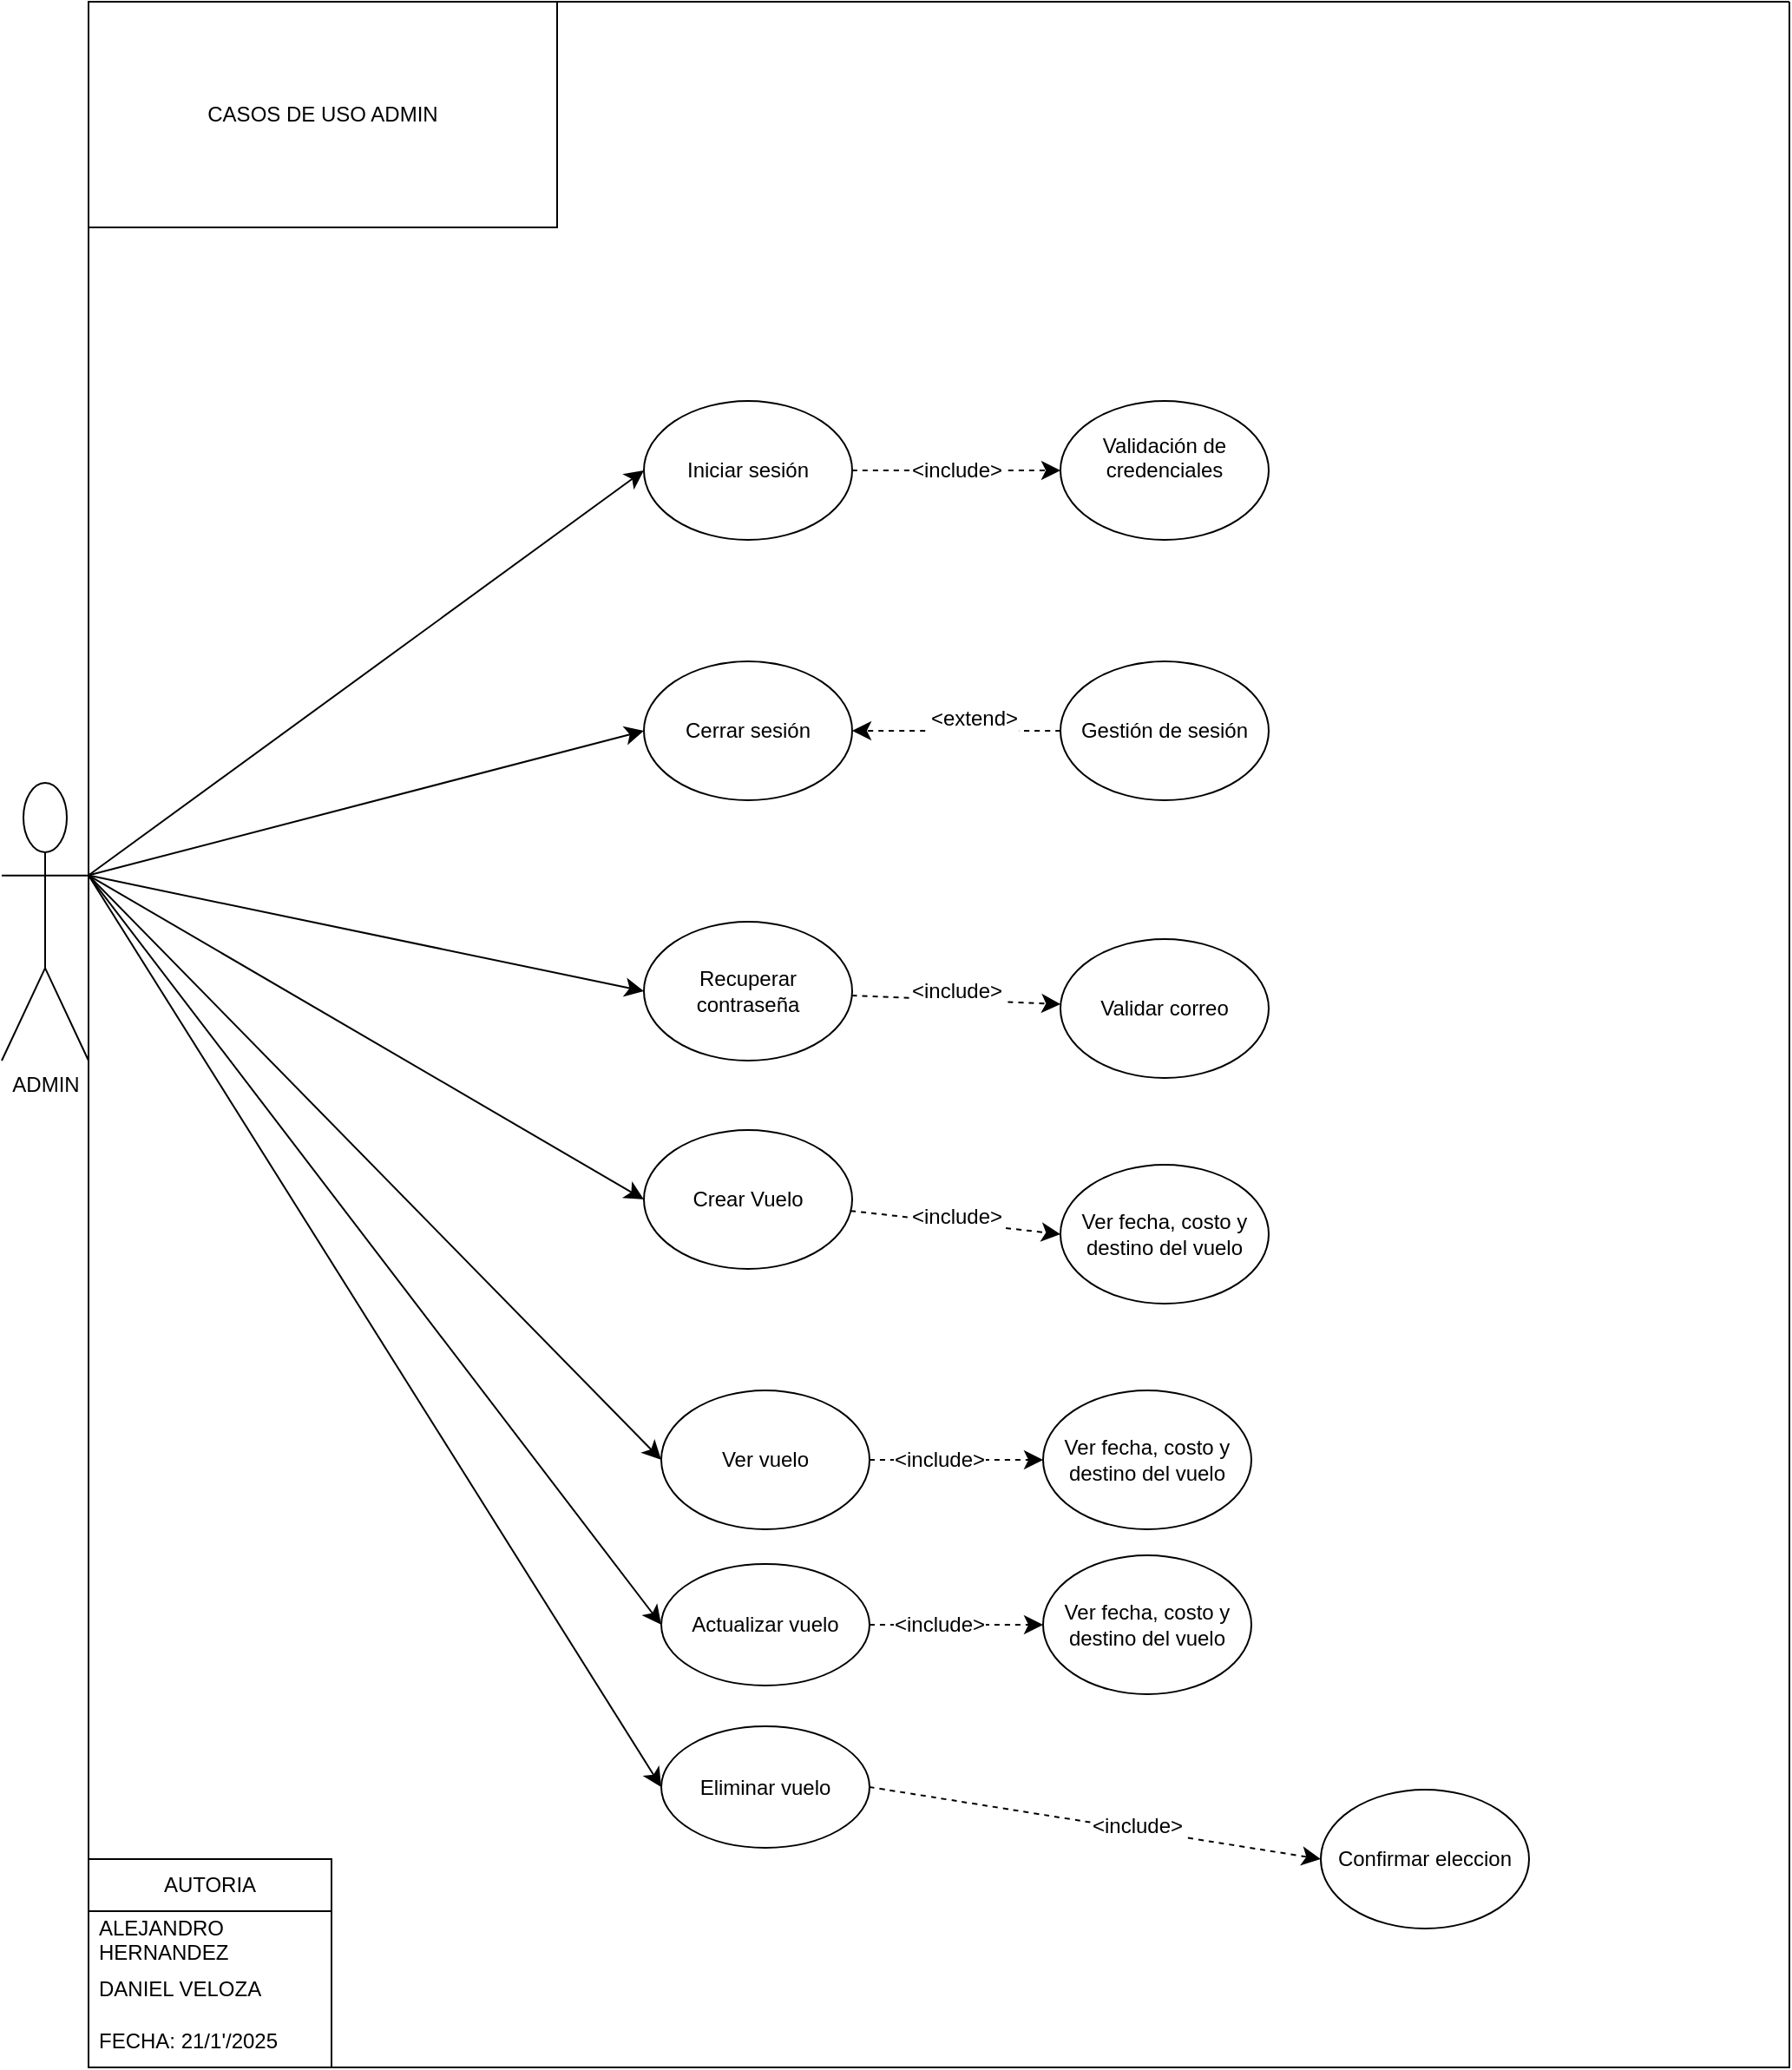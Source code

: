 <mxfile version="28.2.5">
  <diagram name="Página-1" id="OSQ5VL9YFICHIdU-cWH4">
    <mxGraphModel dx="1744" dy="1074" grid="1" gridSize="10" guides="1" tooltips="1" connect="1" arrows="1" fold="1" page="1" pageScale="1" pageWidth="827" pageHeight="1169" math="0" shadow="0">
      <root>
        <mxCell id="0" />
        <mxCell id="1" parent="0" />
        <mxCell id="gXrws0KwQ__GUP1Du7Zc-1" value="ADMIN" style="shape=umlActor;verticalLabelPosition=bottom;verticalAlign=top;html=1;outlineConnect=0;movable=1;resizable=1;rotatable=1;deletable=1;editable=1;locked=0;connectable=1;" parent="1" vertex="1">
          <mxGeometry x="170" y="1070" width="50" height="160" as="geometry" />
        </mxCell>
        <mxCell id="gXrws0KwQ__GUP1Du7Zc-11" value="" style="endArrow=classic;html=1;rounded=0;fontSize=12;startSize=8;endSize=8;curved=1;exitX=1;exitY=0.333;exitDx=0;exitDy=0;exitPerimeter=0;entryX=0;entryY=0.5;entryDx=0;entryDy=0;" parent="1" source="gXrws0KwQ__GUP1Du7Zc-1" target="gXrws0KwQ__GUP1Du7Zc-7" edge="1">
          <mxGeometry width="50" height="50" relative="1" as="geometry">
            <mxPoint x="460" y="1360" as="sourcePoint" />
            <mxPoint x="510" y="1310" as="targetPoint" />
          </mxGeometry>
        </mxCell>
        <mxCell id="gXrws0KwQ__GUP1Du7Zc-13" value="" style="endArrow=classic;html=1;rounded=0;fontSize=12;startSize=8;endSize=8;curved=1;entryX=0;entryY=0.5;entryDx=0;entryDy=0;exitX=1;exitY=0.333;exitDx=0;exitDy=0;exitPerimeter=0;" parent="1" source="gXrws0KwQ__GUP1Du7Zc-1" target="gXrws0KwQ__GUP1Du7Zc-8" edge="1">
          <mxGeometry width="50" height="50" relative="1" as="geometry">
            <mxPoint x="230" y="1120" as="sourcePoint" />
            <mxPoint x="350" y="1090" as="targetPoint" />
          </mxGeometry>
        </mxCell>
        <mxCell id="gXrws0KwQ__GUP1Du7Zc-14" value="" style="endArrow=classic;html=1;rounded=0;fontSize=12;startSize=8;endSize=8;curved=1;entryX=0;entryY=0.5;entryDx=0;entryDy=0;exitX=1;exitY=0.333;exitDx=0;exitDy=0;exitPerimeter=0;" parent="1" source="gXrws0KwQ__GUP1Du7Zc-1" target="gXrws0KwQ__GUP1Du7Zc-10" edge="1">
          <mxGeometry width="50" height="50" relative="1" as="geometry">
            <mxPoint x="230" y="1130" as="sourcePoint" />
            <mxPoint x="450" y="1120" as="targetPoint" />
          </mxGeometry>
        </mxCell>
        <mxCell id="gXrws0KwQ__GUP1Du7Zc-27" value="" style="endArrow=classic;html=1;rounded=0;fontSize=12;startSize=8;endSize=8;curved=1;exitX=1;exitY=0.333;exitDx=0;exitDy=0;exitPerimeter=0;entryX=0;entryY=0.5;entryDx=0;entryDy=0;" parent="1" source="gXrws0KwQ__GUP1Du7Zc-1" target="gXrws0KwQ__GUP1Du7Zc-22" edge="1">
          <mxGeometry width="50" height="50" relative="1" as="geometry">
            <mxPoint x="460" y="2190" as="sourcePoint" />
            <mxPoint x="510" y="2140" as="targetPoint" />
          </mxGeometry>
        </mxCell>
        <mxCell id="gXrws0KwQ__GUP1Du7Zc-28" value="" style="endArrow=classic;html=1;rounded=0;fontSize=12;startSize=8;endSize=8;curved=1;entryX=0;entryY=0.5;entryDx=0;entryDy=0;exitX=1;exitY=0.333;exitDx=0;exitDy=0;exitPerimeter=0;" parent="1" source="gXrws0KwQ__GUP1Du7Zc-1" target="gXrws0KwQ__GUP1Du7Zc-25" edge="1">
          <mxGeometry width="50" height="50" relative="1" as="geometry">
            <mxPoint x="180" y="2170" as="sourcePoint" />
            <mxPoint x="440" y="2747" as="targetPoint" />
          </mxGeometry>
        </mxCell>
        <mxCell id="gXrws0KwQ__GUP1Du7Zc-34" value="CASOS DE USO ADMIN" style="rounded=0;whiteSpace=wrap;html=1;" parent="1" vertex="1">
          <mxGeometry x="220" y="620" width="270" height="130" as="geometry" />
        </mxCell>
        <mxCell id="gXrws0KwQ__GUP1Du7Zc-37" value="" style="endArrow=classic;html=1;rounded=0;fontSize=12;startSize=8;endSize=8;curved=1;entryX=0;entryY=0.5;entryDx=0;entryDy=0;exitX=1;exitY=0.333;exitDx=0;exitDy=0;exitPerimeter=0;" parent="1" source="gXrws0KwQ__GUP1Du7Zc-1" target="gXrws0KwQ__GUP1Du7Zc-35" edge="1">
          <mxGeometry width="50" height="50" relative="1" as="geometry">
            <mxPoint x="230" y="1133" as="sourcePoint" />
            <mxPoint x="560" y="1610" as="targetPoint" />
          </mxGeometry>
        </mxCell>
        <mxCell id="gXrws0KwQ__GUP1Du7Zc-41" value="" style="endArrow=classic;html=1;rounded=0;fontSize=12;startSize=8;endSize=8;curved=1;entryX=0;entryY=0.5;entryDx=0;entryDy=0;exitX=1;exitY=0.333;exitDx=0;exitDy=0;exitPerimeter=0;" parent="1" source="gXrws0KwQ__GUP1Du7Zc-1" target="gXrws0KwQ__GUP1Du7Zc-36" edge="1">
          <mxGeometry width="50" height="50" relative="1" as="geometry">
            <mxPoint x="230" y="1133" as="sourcePoint" />
            <mxPoint x="560" y="1705" as="targetPoint" />
          </mxGeometry>
        </mxCell>
        <mxCell id="H0NOT6mkGsO6BSwvmsrd-1" value="" style="swimlane;startSize=0;" parent="1" vertex="1">
          <mxGeometry x="220" y="620" width="980" height="1190" as="geometry" />
        </mxCell>
        <mxCell id="H0NOT6mkGsO6BSwvmsrd-2" value="AUTORIA" style="swimlane;fontStyle=0;childLayout=stackLayout;horizontal=1;startSize=30;horizontalStack=0;resizeParent=1;resizeParentMax=0;resizeLast=0;collapsible=1;marginBottom=0;whiteSpace=wrap;html=1;" parent="H0NOT6mkGsO6BSwvmsrd-1" vertex="1">
          <mxGeometry y="1070" width="140" height="120" as="geometry" />
        </mxCell>
        <mxCell id="H0NOT6mkGsO6BSwvmsrd-3" value="ALEJANDRO HERNANDEZ" style="text;strokeColor=none;fillColor=none;align=left;verticalAlign=middle;spacingLeft=4;spacingRight=4;overflow=hidden;points=[[0,0.5],[1,0.5]];portConstraint=eastwest;rotatable=0;whiteSpace=wrap;html=1;" parent="H0NOT6mkGsO6BSwvmsrd-2" vertex="1">
          <mxGeometry y="30" width="140" height="30" as="geometry" />
        </mxCell>
        <mxCell id="H0NOT6mkGsO6BSwvmsrd-4" value="DANIEL VELOZA" style="text;strokeColor=none;fillColor=none;align=left;verticalAlign=middle;spacingLeft=4;spacingRight=4;overflow=hidden;points=[[0,0.5],[1,0.5]];portConstraint=eastwest;rotatable=0;whiteSpace=wrap;html=1;" parent="H0NOT6mkGsO6BSwvmsrd-2" vertex="1">
          <mxGeometry y="60" width="140" height="30" as="geometry" />
        </mxCell>
        <mxCell id="H0NOT6mkGsO6BSwvmsrd-5" value="FECHA: 21/1&#39;/2025" style="text;strokeColor=none;fillColor=none;align=left;verticalAlign=middle;spacingLeft=4;spacingRight=4;overflow=hidden;points=[[0,0.5],[1,0.5]];portConstraint=eastwest;rotatable=0;whiteSpace=wrap;html=1;" parent="H0NOT6mkGsO6BSwvmsrd-2" vertex="1">
          <mxGeometry y="90" width="140" height="30" as="geometry" />
        </mxCell>
        <mxCell id="gXrws0KwQ__GUP1Du7Zc-6" style="edgeStyle=none;curved=1;rounded=0;orthogonalLoop=1;jettySize=auto;html=1;fontSize=12;startSize=8;endSize=8;dashed=1;" parent="H0NOT6mkGsO6BSwvmsrd-1" source="gXrws0KwQ__GUP1Du7Zc-7" target="gXrws0KwQ__GUP1Du7Zc-17" edge="1">
          <mxGeometry relative="1" as="geometry" />
        </mxCell>
        <mxCell id="gXrws0KwQ__GUP1Du7Zc-7" value="Iniciar sesión" style="ellipse;whiteSpace=wrap;html=1;" parent="H0NOT6mkGsO6BSwvmsrd-1" vertex="1">
          <mxGeometry x="320" y="230" width="120" height="80" as="geometry" />
        </mxCell>
        <mxCell id="gXrws0KwQ__GUP1Du7Zc-8" value="Cerrar sesión" style="ellipse;whiteSpace=wrap;html=1;" parent="H0NOT6mkGsO6BSwvmsrd-1" vertex="1">
          <mxGeometry x="320" y="380" width="120" height="80" as="geometry" />
        </mxCell>
        <mxCell id="gXrws0KwQ__GUP1Du7Zc-9" style="edgeStyle=none;curved=1;rounded=0;orthogonalLoop=1;jettySize=auto;html=1;fontSize=12;startSize=8;endSize=8;dashed=1;" parent="H0NOT6mkGsO6BSwvmsrd-1" source="gXrws0KwQ__GUP1Du7Zc-10" target="gXrws0KwQ__GUP1Du7Zc-20" edge="1">
          <mxGeometry relative="1" as="geometry" />
        </mxCell>
        <mxCell id="gXrws0KwQ__GUP1Du7Zc-10" value="Recuperar contraseña" style="ellipse;whiteSpace=wrap;html=1;" parent="H0NOT6mkGsO6BSwvmsrd-1" vertex="1">
          <mxGeometry x="320" y="530" width="120" height="80" as="geometry" />
        </mxCell>
        <mxCell id="gXrws0KwQ__GUP1Du7Zc-17" value="&lt;div&gt;Validación de credenciales&lt;/div&gt;&lt;div&gt;&lt;br&gt;&lt;/div&gt;" style="ellipse;whiteSpace=wrap;html=1;" parent="H0NOT6mkGsO6BSwvmsrd-1" vertex="1">
          <mxGeometry x="560" y="230" width="120" height="80" as="geometry" />
        </mxCell>
        <mxCell id="gXrws0KwQ__GUP1Du7Zc-18" value="&#xa;&lt;span style=&quot;color: rgb(0, 0, 0); font-family: Helvetica; font-size: 12px; font-style: normal; font-variant-ligatures: normal; font-variant-caps: normal; font-weight: 400; letter-spacing: normal; orphans: 2; text-align: center; text-indent: 0px; text-transform: none; widows: 2; word-spacing: 0px; -webkit-text-stroke-width: 0px; white-space: nowrap; background-color: rgb(255, 255, 255); text-decoration-thickness: initial; text-decoration-style: initial; text-decoration-color: initial; display: inline !important; float: none;&quot;&gt;&amp;lt;extend&amp;gt;&lt;/span&gt;&#xa;&#xa;" style="edgeStyle=none;curved=1;rounded=0;orthogonalLoop=1;jettySize=auto;html=1;entryX=1;entryY=0.5;entryDx=0;entryDy=0;fontSize=12;startSize=8;endSize=8;dashed=1;" parent="H0NOT6mkGsO6BSwvmsrd-1" source="gXrws0KwQ__GUP1Du7Zc-19" target="gXrws0KwQ__GUP1Du7Zc-8" edge="1">
          <mxGeometry x="-0.167" relative="1" as="geometry">
            <mxPoint as="offset" />
          </mxGeometry>
        </mxCell>
        <mxCell id="gXrws0KwQ__GUP1Du7Zc-19" value="Gestión de sesión" style="ellipse;whiteSpace=wrap;html=1;" parent="H0NOT6mkGsO6BSwvmsrd-1" vertex="1">
          <mxGeometry x="560" y="380" width="120" height="80" as="geometry" />
        </mxCell>
        <mxCell id="gXrws0KwQ__GUP1Du7Zc-20" value="Validar correo" style="ellipse;whiteSpace=wrap;html=1;" parent="H0NOT6mkGsO6BSwvmsrd-1" vertex="1">
          <mxGeometry x="560" y="540" width="120" height="80" as="geometry" />
        </mxCell>
        <mxCell id="gXrws0KwQ__GUP1Du7Zc-21" style="edgeStyle=none;curved=1;rounded=0;orthogonalLoop=1;jettySize=auto;html=1;entryX=0;entryY=0.5;entryDx=0;entryDy=0;fontSize=12;startSize=8;endSize=8;dashed=1;" parent="H0NOT6mkGsO6BSwvmsrd-1" source="gXrws0KwQ__GUP1Du7Zc-22" target="gXrws0KwQ__GUP1Du7Zc-23" edge="1">
          <mxGeometry relative="1" as="geometry" />
        </mxCell>
        <mxCell id="gXrws0KwQ__GUP1Du7Zc-22" value="Crear Vuelo" style="ellipse;whiteSpace=wrap;html=1;" parent="H0NOT6mkGsO6BSwvmsrd-1" vertex="1">
          <mxGeometry x="320" y="650" width="120" height="80" as="geometry" />
        </mxCell>
        <mxCell id="gXrws0KwQ__GUP1Du7Zc-23" value="Ver fecha, costo y destino del vuelo" style="ellipse;whiteSpace=wrap;html=1;" parent="H0NOT6mkGsO6BSwvmsrd-1" vertex="1">
          <mxGeometry x="560" y="670" width="120" height="80" as="geometry" />
        </mxCell>
        <mxCell id="gXrws0KwQ__GUP1Du7Zc-24" style="edgeStyle=none;curved=1;rounded=0;orthogonalLoop=1;jettySize=auto;html=1;entryX=0;entryY=0.5;entryDx=0;entryDy=0;fontSize=12;startSize=8;endSize=8;dashed=1;" parent="H0NOT6mkGsO6BSwvmsrd-1" source="gXrws0KwQ__GUP1Du7Zc-25" target="gXrws0KwQ__GUP1Du7Zc-26" edge="1">
          <mxGeometry relative="1" as="geometry" />
        </mxCell>
        <mxCell id="gXrws0KwQ__GUP1Du7Zc-25" value="Ver vuelo" style="ellipse;whiteSpace=wrap;html=1;" parent="H0NOT6mkGsO6BSwvmsrd-1" vertex="1">
          <mxGeometry x="330" y="800" width="120" height="80" as="geometry" />
        </mxCell>
        <mxCell id="gXrws0KwQ__GUP1Du7Zc-26" value="Ver fecha, costo y destino del vuelo" style="ellipse;whiteSpace=wrap;html=1;" parent="H0NOT6mkGsO6BSwvmsrd-1" vertex="1">
          <mxGeometry x="550" y="800" width="120" height="80" as="geometry" />
        </mxCell>
        <mxCell id="gXrws0KwQ__GUP1Du7Zc-29" value="&amp;lt;include&amp;gt;" style="edgeLabel;html=1;align=center;verticalAlign=middle;resizable=0;points=[];fontSize=12;" parent="H0NOT6mkGsO6BSwvmsrd-1" vertex="1" connectable="0">
          <mxGeometry x="500" y="270" as="geometry" />
        </mxCell>
        <mxCell id="gXrws0KwQ__GUP1Du7Zc-30" value="&amp;lt;include&amp;gt;" style="edgeLabel;html=1;align=center;verticalAlign=middle;resizable=0;points=[];fontSize=12;" parent="H0NOT6mkGsO6BSwvmsrd-1" vertex="1" connectable="0">
          <mxGeometry x="500" y="570" as="geometry" />
        </mxCell>
        <mxCell id="gXrws0KwQ__GUP1Du7Zc-31" value="&amp;lt;include&amp;gt;" style="edgeLabel;html=1;align=center;verticalAlign=middle;resizable=0;points=[];fontSize=12;" parent="H0NOT6mkGsO6BSwvmsrd-1" vertex="1" connectable="0">
          <mxGeometry x="500" y="700" as="geometry" />
        </mxCell>
        <mxCell id="gXrws0KwQ__GUP1Du7Zc-32" value="&amp;lt;include&amp;gt;" style="edgeLabel;html=1;align=center;verticalAlign=middle;resizable=0;points=[];fontSize=12;" parent="H0NOT6mkGsO6BSwvmsrd-1" vertex="1" connectable="0">
          <mxGeometry x="490" y="840" as="geometry" />
        </mxCell>
        <mxCell id="gXrws0KwQ__GUP1Du7Zc-35" value="Actualizar vuelo" style="ellipse;whiteSpace=wrap;html=1;" parent="H0NOT6mkGsO6BSwvmsrd-1" vertex="1">
          <mxGeometry x="330" y="900" width="120" height="70" as="geometry" />
        </mxCell>
        <mxCell id="gXrws0KwQ__GUP1Du7Zc-36" value="Eliminar vuelo" style="ellipse;whiteSpace=wrap;html=1;" parent="H0NOT6mkGsO6BSwvmsrd-1" vertex="1">
          <mxGeometry x="330" y="993.5" width="120" height="70" as="geometry" />
        </mxCell>
        <mxCell id="gXrws0KwQ__GUP1Du7Zc-38" style="edgeStyle=none;curved=1;rounded=0;orthogonalLoop=1;jettySize=auto;html=1;entryX=0;entryY=0.5;entryDx=0;entryDy=0;fontSize=12;startSize=8;endSize=8;dashed=1;exitX=1;exitY=0.5;exitDx=0;exitDy=0;" parent="H0NOT6mkGsO6BSwvmsrd-1" source="gXrws0KwQ__GUP1Du7Zc-35" target="gXrws0KwQ__GUP1Du7Zc-39" edge="1">
          <mxGeometry relative="1" as="geometry">
            <mxPoint x="450" y="935" as="sourcePoint" />
          </mxGeometry>
        </mxCell>
        <mxCell id="gXrws0KwQ__GUP1Du7Zc-39" value="Ver fecha, costo y destino del vuelo" style="ellipse;whiteSpace=wrap;html=1;" parent="H0NOT6mkGsO6BSwvmsrd-1" vertex="1">
          <mxGeometry x="550" y="895" width="120" height="80" as="geometry" />
        </mxCell>
        <mxCell id="gXrws0KwQ__GUP1Du7Zc-40" value="&amp;lt;include&amp;gt;" style="edgeLabel;html=1;align=center;verticalAlign=middle;resizable=0;points=[];fontSize=12;" parent="H0NOT6mkGsO6BSwvmsrd-1" vertex="1" connectable="0">
          <mxGeometry x="490" y="935" as="geometry" />
        </mxCell>
        <mxCell id="gXrws0KwQ__GUP1Du7Zc-45" style="edgeStyle=none;curved=1;rounded=0;orthogonalLoop=1;jettySize=auto;html=1;entryX=0;entryY=0.5;entryDx=0;entryDy=0;fontSize=12;startSize=8;endSize=8;dashed=1;exitX=1;exitY=0.5;exitDx=0;exitDy=0;" parent="H0NOT6mkGsO6BSwvmsrd-1" source="gXrws0KwQ__GUP1Du7Zc-36" target="H0NOT6mkGsO6BSwvmsrd-6" edge="1">
          <mxGeometry relative="1" as="geometry">
            <mxPoint x="450" y="1120" as="sourcePoint" />
          </mxGeometry>
        </mxCell>
        <mxCell id="H0NOT6mkGsO6BSwvmsrd-6" value="Confirmar eleccion" style="ellipse;whiteSpace=wrap;html=1;" parent="H0NOT6mkGsO6BSwvmsrd-1" vertex="1">
          <mxGeometry x="710" y="1030" width="120" height="80" as="geometry" />
        </mxCell>
        <mxCell id="gXrws0KwQ__GUP1Du7Zc-44" value="&amp;lt;include&amp;gt;" style="edgeLabel;html=1;align=center;verticalAlign=middle;resizable=0;points=[];fontSize=12;" parent="H0NOT6mkGsO6BSwvmsrd-1" vertex="1" connectable="0">
          <mxGeometry x="580" y="1060" as="geometry">
            <mxPoint x="24" y="-9" as="offset" />
          </mxGeometry>
        </mxCell>
      </root>
    </mxGraphModel>
  </diagram>
</mxfile>
